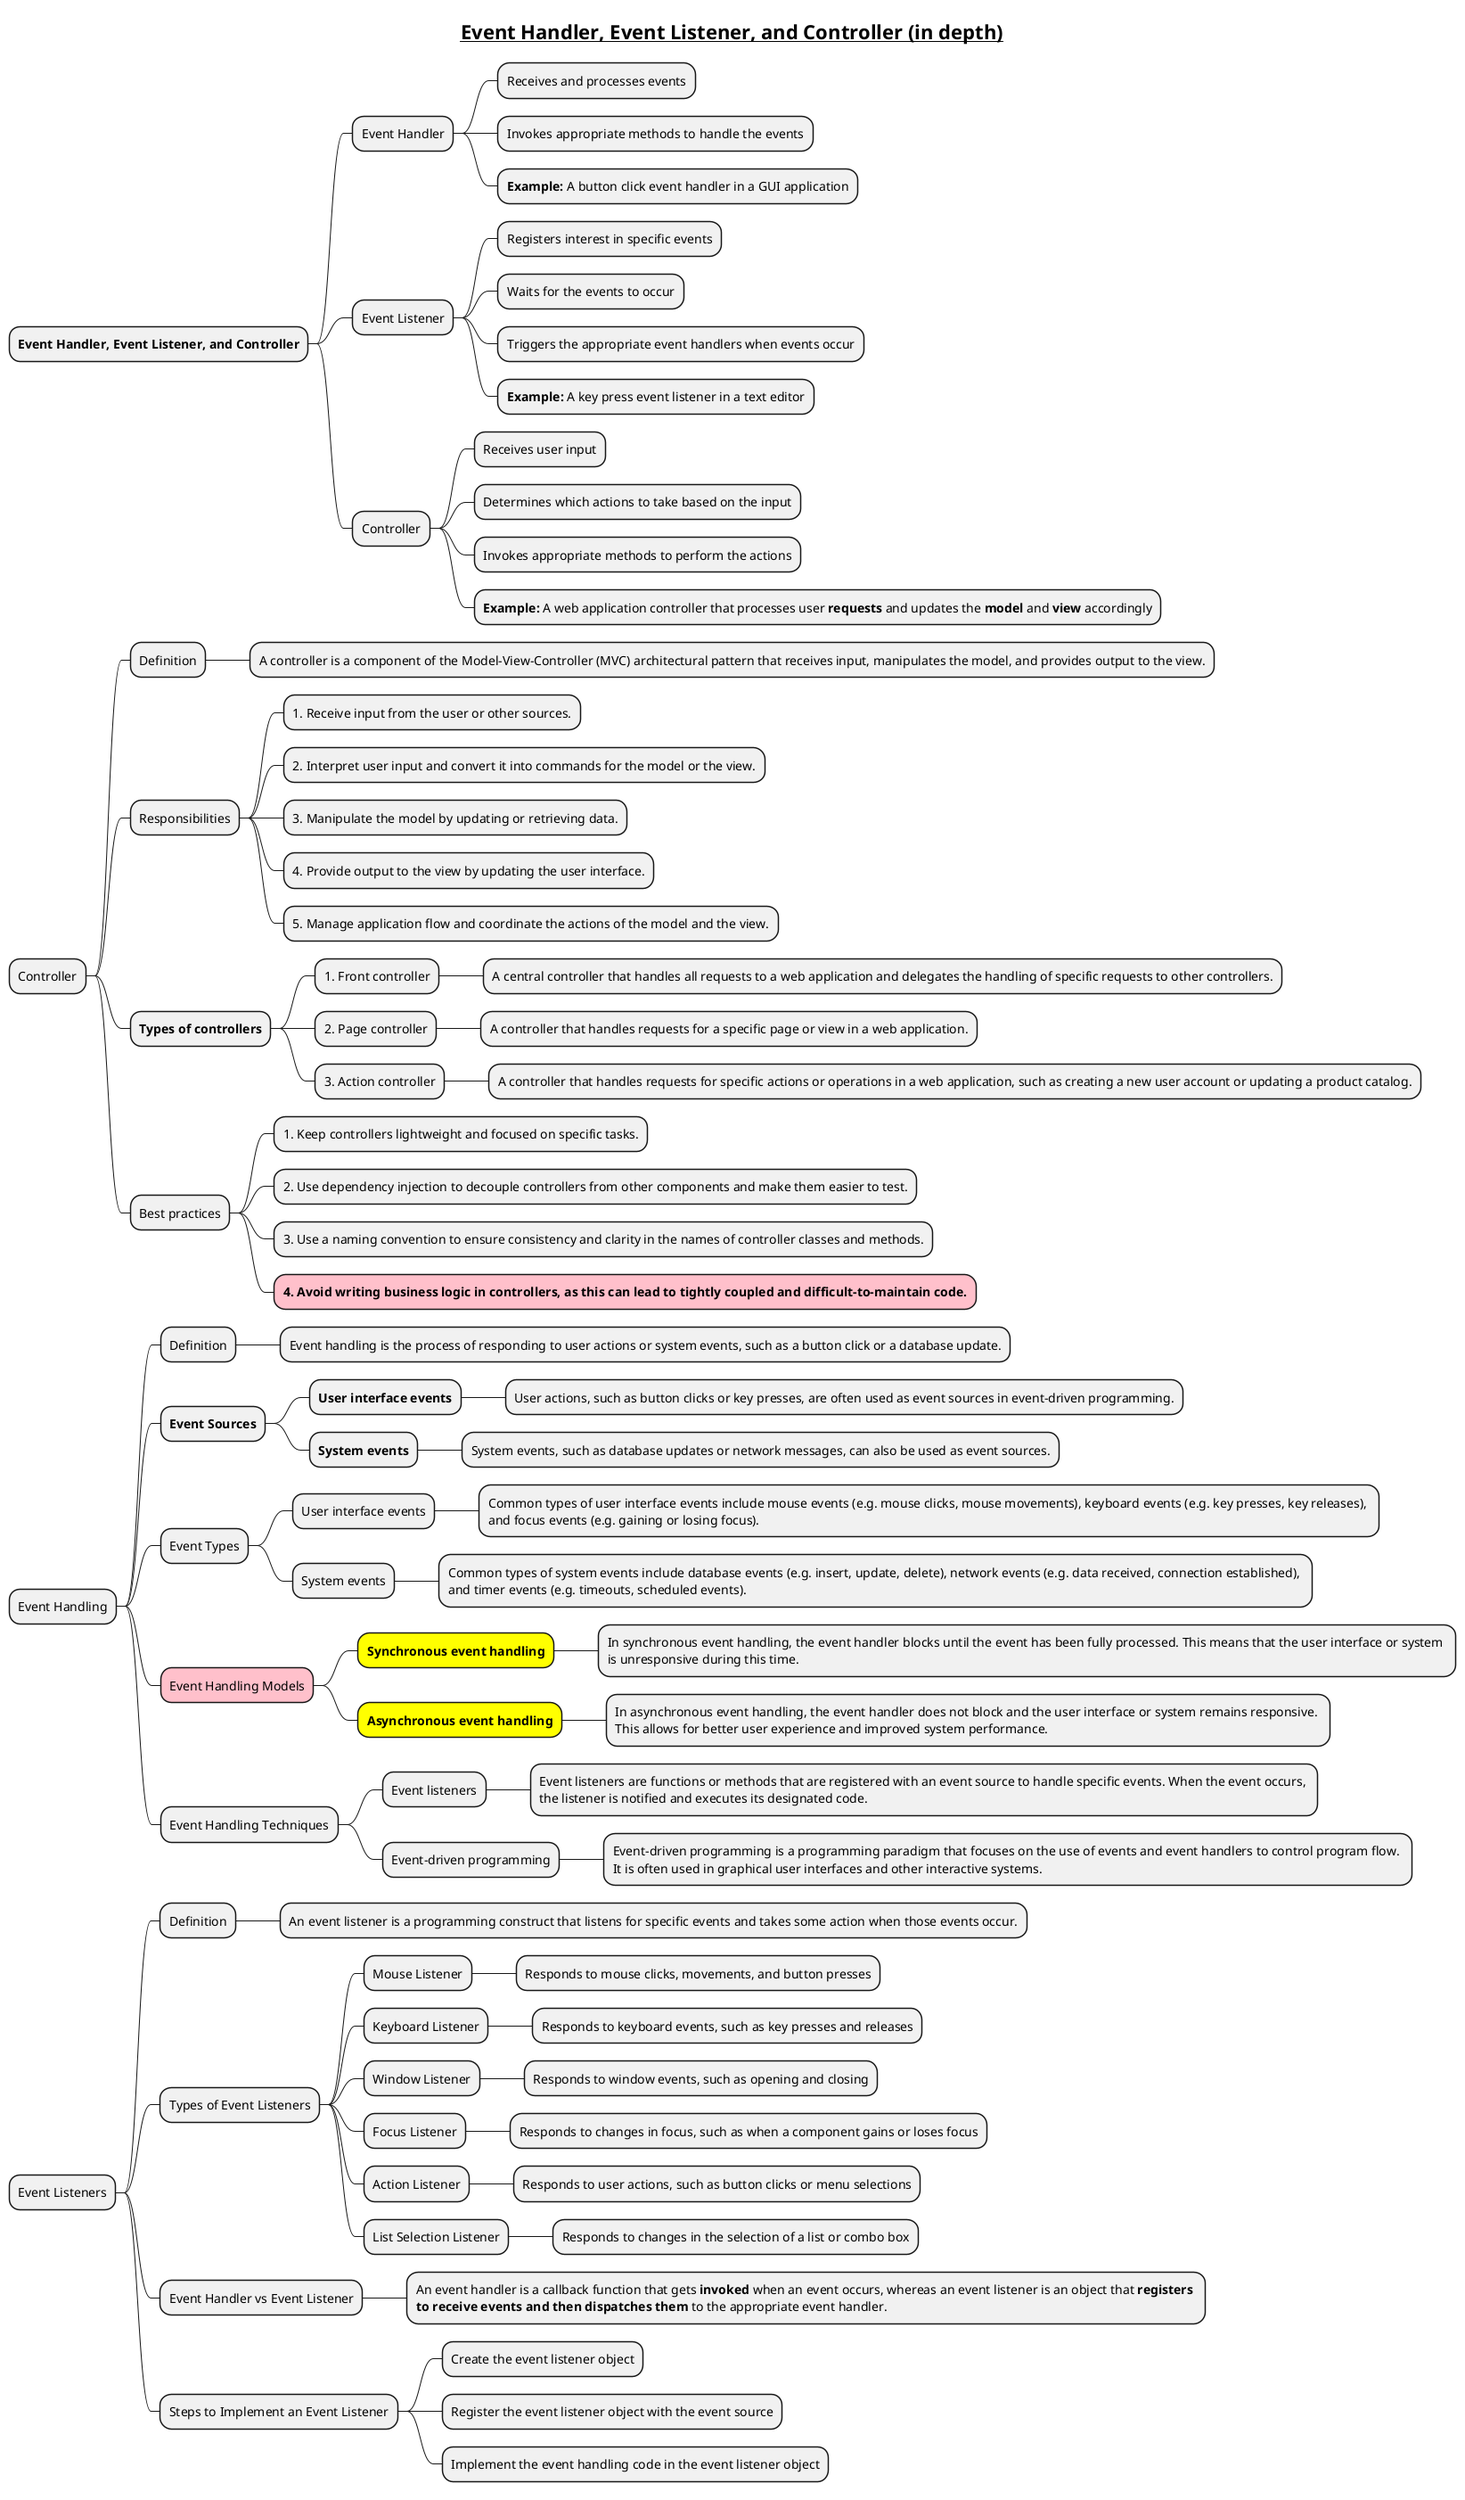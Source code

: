 @startmindmap
title = __Event Handler, Event Listener, and Controller (in depth)__

* **Event Handler, Event Listener, and Controller**
** Event Handler
*** Receives and processes events
*** Invokes appropriate methods to handle the events
*** **Example:** A button click event handler in a GUI application
** Event Listener
*** Registers interest in specific events
*** Waits for the events to occur
*** Triggers the appropriate event handlers when events occur
*** **Example:** A key press event listener in a text editor
** Controller
*** Receives user input
*** Determines which actions to take based on the input
*** Invokes appropriate methods to perform the actions
*** **Example:** A web application controller that processes user **requests** and updates the **model** and **view** accordingly

* Controller
** Definition
*** A controller is a component of the Model-View-Controller (MVC) architectural pattern that receives input, manipulates the model, and provides output to the view.
** Responsibilities
*** 1. Receive input from the user or other sources.
*** 2. Interpret user input and convert it into commands for the model or the view.
*** 3. Manipulate the model by updating or retrieving data.
*** 4. Provide output to the view by updating the user interface.
*** 5. Manage application flow and coordinate the actions of the model and the view.
** **Types of controllers**
*** 1. Front controller
**** A central controller that handles all requests to a web application and delegates the handling of specific requests to other controllers.
*** 2. Page controller
**** A controller that handles requests for a specific page or view in a web application.
*** 3. Action controller
**** A controller that handles requests for specific actions or operations in a web application, such as creating a new user account or updating a product catalog.
** Best practices
*** 1. Keep controllers lightweight and focused on specific tasks.
*** 2. Use dependency injection to decouple controllers from other components and make them easier to test.
*** 3. Use a naming convention to ensure consistency and clarity in the names of controller classes and methods.
***[#pink] **4. Avoid writing business logic in controllers, as this can lead to tightly coupled and difficult-to-maintain code.**

* Event Handling
** Definition
*** Event handling is the process of responding to user actions or system events, such as a button click or a database update.
** **Event Sources**
*** **User interface events**
**** User actions, such as button clicks or key presses, are often used as event sources in event-driven programming.
*** **System events**
**** System events, such as database updates or network messages, can also be used as event sources.
** Event Types
*** User interface events
**** Common types of user interface events include mouse events (e.g. mouse clicks, mouse movements), keyboard events (e.g. key presses, key releases), \nand focus events (e.g. gaining or losing focus).
*** System events
**** Common types of system events include database events (e.g. insert, update, delete), network events (e.g. data received, connection established), \nand timer events (e.g. timeouts, scheduled events).
**[#pink] Event Handling Models
***[#yellow] **Synchronous event handling**
**** In synchronous event handling, the event handler blocks until the event has been fully processed. This means that the user interface or system \nis unresponsive during this time.
***[#yellow] **Asynchronous event handling**
**** In asynchronous event handling, the event handler does not block and the user interface or system remains responsive. \nThis allows for better user experience and improved system performance.
** Event Handling Techniques
*** Event listeners
**** Event listeners are functions or methods that are registered with an event source to handle specific events. When the event occurs, \nthe listener is notified and executes its designated code.
*** Event-driven programming
**** Event-driven programming is a programming paradigm that focuses on the use of events and event handlers to control program flow. \nIt is often used in graphical user interfaces and other interactive systems.




* Event Listeners
** Definition
*** An event listener is a programming construct that listens for specific events and takes some action when those events occur.
** Types of Event Listeners
*** Mouse Listener
**** Responds to mouse clicks, movements, and button presses
*** Keyboard Listener
**** Responds to keyboard events, such as key presses and releases
*** Window Listener
**** Responds to window events, such as opening and closing
*** Focus Listener
**** Responds to changes in focus, such as when a component gains or loses focus
*** Action Listener
**** Responds to user actions, such as button clicks or menu selections
*** List Selection Listener
**** Responds to changes in the selection of a list or combo box
** Event Handler vs Event Listener
*** An event handler is a callback function that gets **invoked** when an event occurs, whereas an event listener is an object that **registers** \n**to receive events and then dispatches them** to the appropriate event handler.
** Steps to Implement an Event Listener
*** Create the event listener object
*** Register the event listener object with the event source
*** Implement the event handling code in the event listener object



@endmindmap